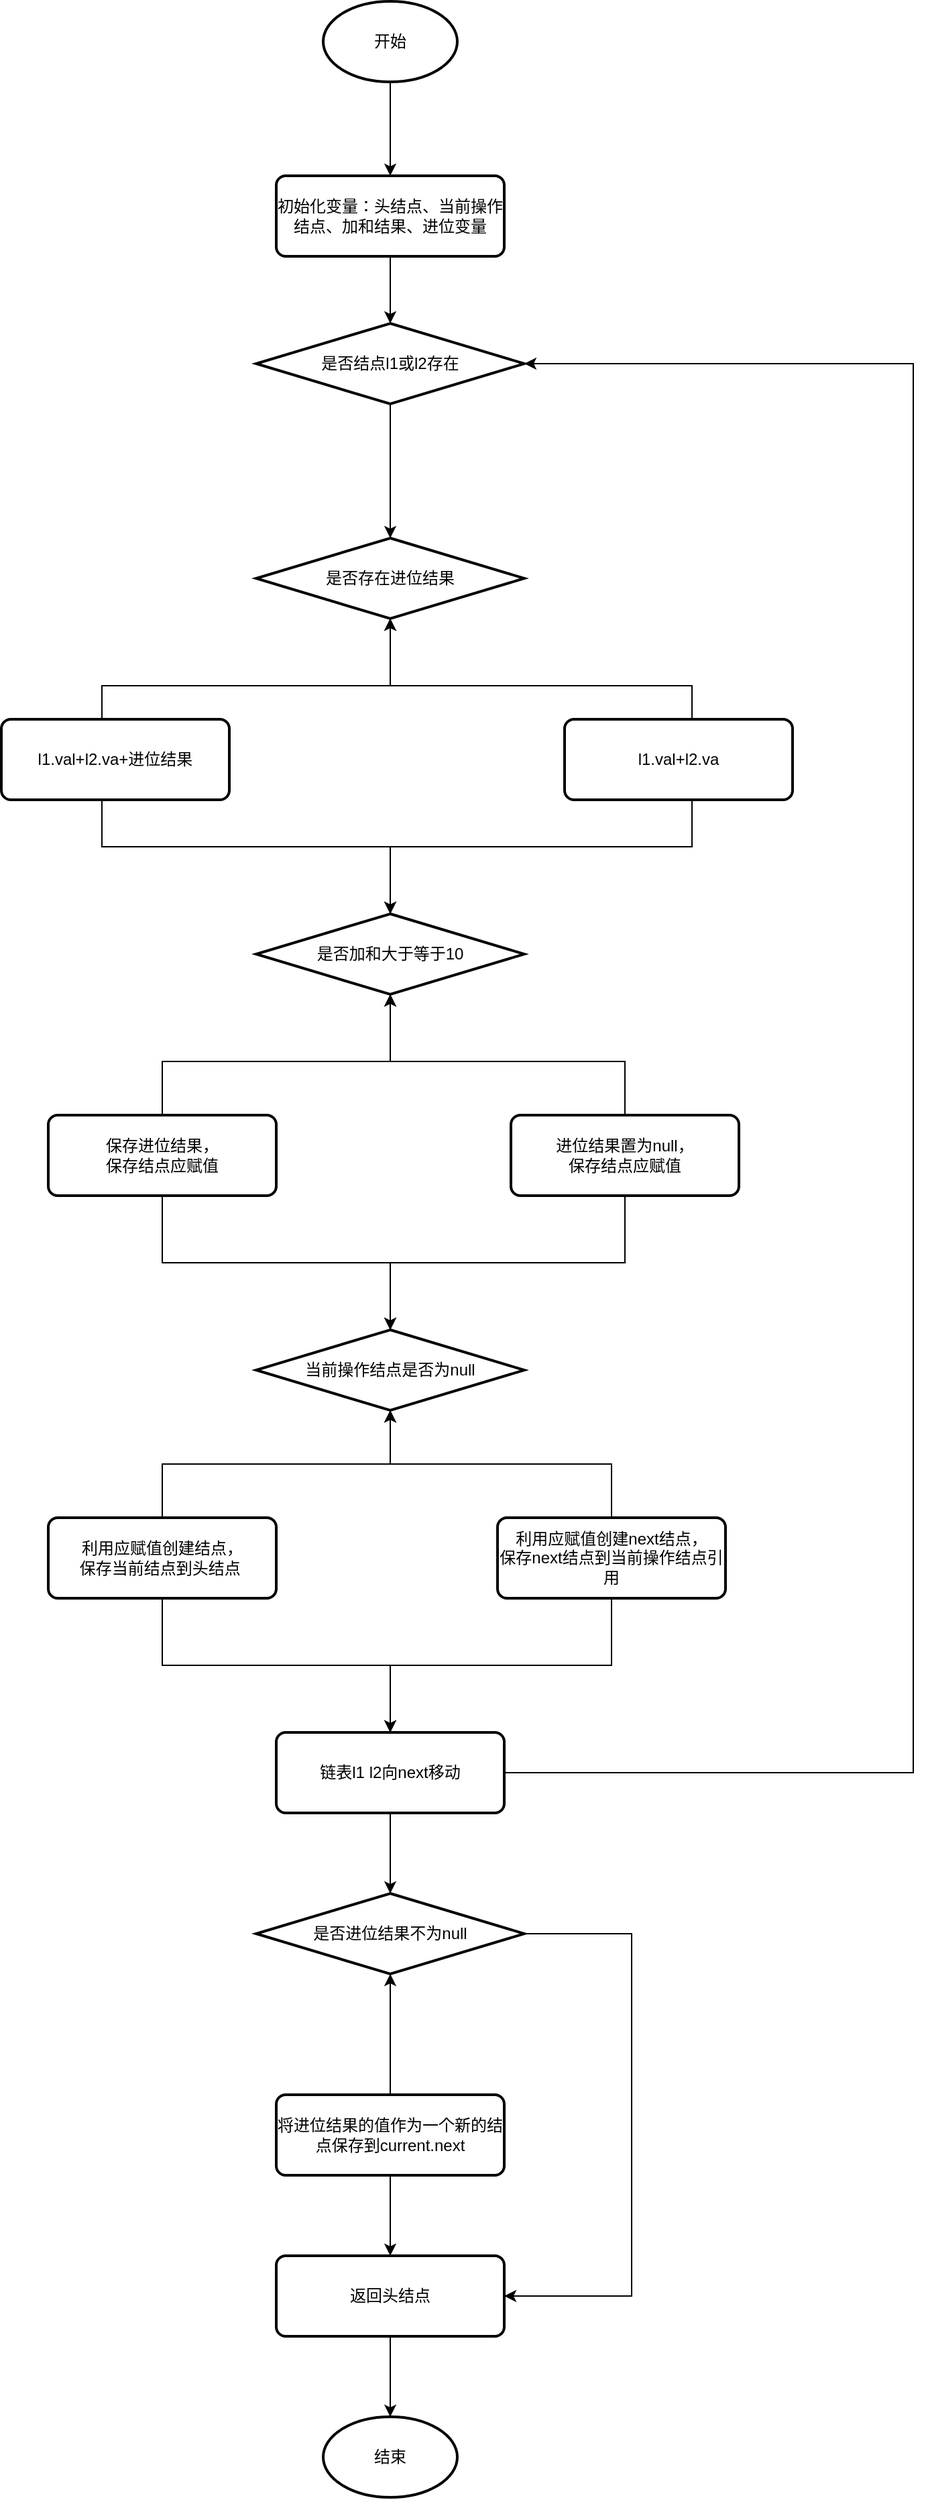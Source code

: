<mxfile version="13.3.8" type="github">
  <diagram id="BN7kaqMvyQ_q2BNuT8dN" name="Page-1">
    <mxGraphModel dx="1221" dy="688" grid="1" gridSize="10" guides="1" tooltips="1" connect="1" arrows="1" fold="1" page="1" pageScale="1" pageWidth="827" pageHeight="1169" math="0" shadow="0">
      <root>
        <mxCell id="0" />
        <mxCell id="1" parent="0" />
        <mxCell id="5tXUFx5ya4Q-1K_TDCNB-42" style="edgeStyle=orthogonalEdgeStyle;rounded=0;orthogonalLoop=1;jettySize=auto;html=1;entryX=0.5;entryY=0;entryDx=0;entryDy=0;" edge="1" parent="1" source="5tXUFx5ya4Q-1K_TDCNB-1" target="5tXUFx5ya4Q-1K_TDCNB-4">
          <mxGeometry relative="1" as="geometry" />
        </mxCell>
        <mxCell id="5tXUFx5ya4Q-1K_TDCNB-1" value="开始" style="strokeWidth=2;html=1;shape=mxgraph.flowchart.start_1;whiteSpace=wrap;" vertex="1" parent="1">
          <mxGeometry x="330" y="50" width="100" height="60" as="geometry" />
        </mxCell>
        <mxCell id="5tXUFx5ya4Q-1K_TDCNB-2" value="结束" style="strokeWidth=2;html=1;shape=mxgraph.flowchart.start_1;whiteSpace=wrap;" vertex="1" parent="1">
          <mxGeometry x="330" y="1850" width="100" height="60" as="geometry" />
        </mxCell>
        <mxCell id="5tXUFx5ya4Q-1K_TDCNB-20" style="edgeStyle=orthogonalEdgeStyle;rounded=0;orthogonalLoop=1;jettySize=auto;html=1;entryX=0.5;entryY=0;entryDx=0;entryDy=0;entryPerimeter=0;" edge="1" parent="1" source="5tXUFx5ya4Q-1K_TDCNB-4" target="5tXUFx5ya4Q-1K_TDCNB-6">
          <mxGeometry relative="1" as="geometry" />
        </mxCell>
        <mxCell id="5tXUFx5ya4Q-1K_TDCNB-4" value="初始化变量：头结点、当前操作结点、加和结果、进位变量" style="rounded=1;whiteSpace=wrap;html=1;absoluteArcSize=1;arcSize=14;strokeWidth=2;" vertex="1" parent="1">
          <mxGeometry x="295" y="180" width="170" height="60" as="geometry" />
        </mxCell>
        <mxCell id="5tXUFx5ya4Q-1K_TDCNB-21" style="edgeStyle=orthogonalEdgeStyle;rounded=0;orthogonalLoop=1;jettySize=auto;html=1;entryX=0.5;entryY=0;entryDx=0;entryDy=0;entryPerimeter=0;" edge="1" parent="1" source="5tXUFx5ya4Q-1K_TDCNB-6" target="5tXUFx5ya4Q-1K_TDCNB-7">
          <mxGeometry relative="1" as="geometry" />
        </mxCell>
        <mxCell id="5tXUFx5ya4Q-1K_TDCNB-6" value="是否结点l1或l2存在" style="strokeWidth=2;html=1;shape=mxgraph.flowchart.decision;whiteSpace=wrap;" vertex="1" parent="1">
          <mxGeometry x="280" y="290" width="200" height="60" as="geometry" />
        </mxCell>
        <mxCell id="5tXUFx5ya4Q-1K_TDCNB-7" value="是否存在进位结果" style="strokeWidth=2;html=1;shape=mxgraph.flowchart.decision;whiteSpace=wrap;" vertex="1" parent="1">
          <mxGeometry x="280" y="450" width="200" height="60" as="geometry" />
        </mxCell>
        <mxCell id="5tXUFx5ya4Q-1K_TDCNB-30" style="edgeStyle=orthogonalEdgeStyle;rounded=0;orthogonalLoop=1;jettySize=auto;html=1;entryX=0.5;entryY=1;entryDx=0;entryDy=0;entryPerimeter=0;" edge="1" parent="1" source="5tXUFx5ya4Q-1K_TDCNB-8" target="5tXUFx5ya4Q-1K_TDCNB-7">
          <mxGeometry relative="1" as="geometry">
            <mxPoint x="230" y="520" as="targetPoint" />
            <Array as="points">
              <mxPoint x="165" y="560" />
              <mxPoint x="380" y="560" />
            </Array>
          </mxGeometry>
        </mxCell>
        <mxCell id="5tXUFx5ya4Q-1K_TDCNB-32" style="edgeStyle=orthogonalEdgeStyle;rounded=0;orthogonalLoop=1;jettySize=auto;html=1;entryX=0.5;entryY=0;entryDx=0;entryDy=0;entryPerimeter=0;" edge="1" parent="1" source="5tXUFx5ya4Q-1K_TDCNB-8" target="5tXUFx5ya4Q-1K_TDCNB-9">
          <mxGeometry relative="1" as="geometry">
            <mxPoint x="230" y="710" as="targetPoint" />
            <Array as="points">
              <mxPoint x="165" y="680" />
              <mxPoint x="380" y="680" />
            </Array>
          </mxGeometry>
        </mxCell>
        <mxCell id="5tXUFx5ya4Q-1K_TDCNB-8" value="l1.val+l2.va+进位结果" style="rounded=1;whiteSpace=wrap;html=1;absoluteArcSize=1;arcSize=14;strokeWidth=2;" vertex="1" parent="1">
          <mxGeometry x="90" y="585" width="170" height="60" as="geometry" />
        </mxCell>
        <mxCell id="5tXUFx5ya4Q-1K_TDCNB-9" value="是否加和大于等于10" style="strokeWidth=2;html=1;shape=mxgraph.flowchart.decision;whiteSpace=wrap;" vertex="1" parent="1">
          <mxGeometry x="280" y="730" width="200" height="60" as="geometry" />
        </mxCell>
        <mxCell id="5tXUFx5ya4Q-1K_TDCNB-29" style="edgeStyle=orthogonalEdgeStyle;rounded=0;orthogonalLoop=1;jettySize=auto;html=1;entryX=0.5;entryY=1;entryDx=0;entryDy=0;entryPerimeter=0;" edge="1" parent="1" source="5tXUFx5ya4Q-1K_TDCNB-10" target="5tXUFx5ya4Q-1K_TDCNB-9">
          <mxGeometry relative="1" as="geometry">
            <Array as="points">
              <mxPoint x="210" y="840" />
              <mxPoint x="380" y="840" />
            </Array>
          </mxGeometry>
        </mxCell>
        <mxCell id="5tXUFx5ya4Q-1K_TDCNB-35" style="edgeStyle=orthogonalEdgeStyle;rounded=0;orthogonalLoop=1;jettySize=auto;html=1;" edge="1" parent="1" source="5tXUFx5ya4Q-1K_TDCNB-10" target="5tXUFx5ya4Q-1K_TDCNB-13">
          <mxGeometry relative="1" as="geometry" />
        </mxCell>
        <mxCell id="5tXUFx5ya4Q-1K_TDCNB-10" value="保存进位结果，&lt;br&gt;保存结点应赋值" style="rounded=1;whiteSpace=wrap;html=1;absoluteArcSize=1;arcSize=14;strokeWidth=2;" vertex="1" parent="1">
          <mxGeometry x="125" y="880" width="170" height="60" as="geometry" />
        </mxCell>
        <mxCell id="5tXUFx5ya4Q-1K_TDCNB-34" style="edgeStyle=orthogonalEdgeStyle;rounded=0;orthogonalLoop=1;jettySize=auto;html=1;entryX=0.5;entryY=1;entryDx=0;entryDy=0;entryPerimeter=0;" edge="1" parent="1" source="5tXUFx5ya4Q-1K_TDCNB-11" target="5tXUFx5ya4Q-1K_TDCNB-9">
          <mxGeometry relative="1" as="geometry">
            <mxPoint x="480" y="800" as="targetPoint" />
            <Array as="points">
              <mxPoint x="555" y="840" />
              <mxPoint x="380" y="840" />
            </Array>
          </mxGeometry>
        </mxCell>
        <mxCell id="5tXUFx5ya4Q-1K_TDCNB-36" style="edgeStyle=orthogonalEdgeStyle;rounded=0;orthogonalLoop=1;jettySize=auto;html=1;entryX=0.5;entryY=0;entryDx=0;entryDy=0;entryPerimeter=0;" edge="1" parent="1" source="5tXUFx5ya4Q-1K_TDCNB-11" target="5tXUFx5ya4Q-1K_TDCNB-13">
          <mxGeometry relative="1" as="geometry" />
        </mxCell>
        <mxCell id="5tXUFx5ya4Q-1K_TDCNB-11" value="进位结果置为null，&lt;br&gt;保存结点应赋值" style="rounded=1;whiteSpace=wrap;html=1;absoluteArcSize=1;arcSize=14;strokeWidth=2;" vertex="1" parent="1">
          <mxGeometry x="470" y="880" width="170" height="60" as="geometry" />
        </mxCell>
        <mxCell id="5tXUFx5ya4Q-1K_TDCNB-13" value="当前操作结点是否为null" style="strokeWidth=2;html=1;shape=mxgraph.flowchart.decision;whiteSpace=wrap;" vertex="1" parent="1">
          <mxGeometry x="280" y="1040" width="200" height="60" as="geometry" />
        </mxCell>
        <mxCell id="5tXUFx5ya4Q-1K_TDCNB-37" style="edgeStyle=orthogonalEdgeStyle;rounded=0;orthogonalLoop=1;jettySize=auto;html=1;" edge="1" parent="1" source="5tXUFx5ya4Q-1K_TDCNB-16" target="5tXUFx5ya4Q-1K_TDCNB-13">
          <mxGeometry relative="1" as="geometry" />
        </mxCell>
        <mxCell id="5tXUFx5ya4Q-1K_TDCNB-39" style="edgeStyle=orthogonalEdgeStyle;rounded=0;orthogonalLoop=1;jettySize=auto;html=1;" edge="1" parent="1" source="5tXUFx5ya4Q-1K_TDCNB-16" target="5tXUFx5ya4Q-1K_TDCNB-18">
          <mxGeometry relative="1" as="geometry" />
        </mxCell>
        <mxCell id="5tXUFx5ya4Q-1K_TDCNB-16" value="利用应赋值创建结点，&lt;br&gt;保存当前结点到头结点&amp;nbsp;" style="rounded=1;whiteSpace=wrap;html=1;absoluteArcSize=1;arcSize=14;strokeWidth=2;" vertex="1" parent="1">
          <mxGeometry x="125" y="1180" width="170" height="60" as="geometry" />
        </mxCell>
        <mxCell id="5tXUFx5ya4Q-1K_TDCNB-38" style="edgeStyle=orthogonalEdgeStyle;rounded=0;orthogonalLoop=1;jettySize=auto;html=1;entryX=0.5;entryY=1;entryDx=0;entryDy=0;entryPerimeter=0;" edge="1" parent="1" source="5tXUFx5ya4Q-1K_TDCNB-17" target="5tXUFx5ya4Q-1K_TDCNB-13">
          <mxGeometry relative="1" as="geometry" />
        </mxCell>
        <mxCell id="5tXUFx5ya4Q-1K_TDCNB-40" style="edgeStyle=orthogonalEdgeStyle;rounded=0;orthogonalLoop=1;jettySize=auto;html=1;" edge="1" parent="1" source="5tXUFx5ya4Q-1K_TDCNB-17" target="5tXUFx5ya4Q-1K_TDCNB-18">
          <mxGeometry relative="1" as="geometry" />
        </mxCell>
        <mxCell id="5tXUFx5ya4Q-1K_TDCNB-17" value="利用应赋值创建next结点，&lt;br&gt;保存next结点到当前操作结点引用" style="rounded=1;whiteSpace=wrap;html=1;absoluteArcSize=1;arcSize=14;strokeWidth=2;" vertex="1" parent="1">
          <mxGeometry x="460" y="1180" width="170" height="60" as="geometry" />
        </mxCell>
        <mxCell id="5tXUFx5ya4Q-1K_TDCNB-41" style="edgeStyle=orthogonalEdgeStyle;rounded=0;orthogonalLoop=1;jettySize=auto;html=1;entryX=1;entryY=0.5;entryDx=0;entryDy=0;entryPerimeter=0;" edge="1" parent="1" source="5tXUFx5ya4Q-1K_TDCNB-18" target="5tXUFx5ya4Q-1K_TDCNB-6">
          <mxGeometry relative="1" as="geometry">
            <mxPoint x="760" y="320" as="targetPoint" />
            <Array as="points">
              <mxPoint x="770" y="1370" />
              <mxPoint x="770" y="320" />
            </Array>
          </mxGeometry>
        </mxCell>
        <mxCell id="5tXUFx5ya4Q-1K_TDCNB-50" style="edgeStyle=orthogonalEdgeStyle;rounded=0;orthogonalLoop=1;jettySize=auto;html=1;entryX=0.5;entryY=0;entryDx=0;entryDy=0;entryPerimeter=0;" edge="1" parent="1" source="5tXUFx5ya4Q-1K_TDCNB-18" target="5tXUFx5ya4Q-1K_TDCNB-44">
          <mxGeometry relative="1" as="geometry" />
        </mxCell>
        <mxCell id="5tXUFx5ya4Q-1K_TDCNB-18" value="链表l1 l2向next移动" style="rounded=1;whiteSpace=wrap;html=1;absoluteArcSize=1;arcSize=14;strokeWidth=2;" vertex="1" parent="1">
          <mxGeometry x="295" y="1340" width="170" height="60" as="geometry" />
        </mxCell>
        <mxCell id="5tXUFx5ya4Q-1K_TDCNB-31" style="edgeStyle=orthogonalEdgeStyle;rounded=0;orthogonalLoop=1;jettySize=auto;html=1;entryX=0.5;entryY=1;entryDx=0;entryDy=0;entryPerimeter=0;" edge="1" parent="1" source="5tXUFx5ya4Q-1K_TDCNB-19" target="5tXUFx5ya4Q-1K_TDCNB-7">
          <mxGeometry relative="1" as="geometry">
            <mxPoint x="530" y="520" as="targetPoint" />
            <Array as="points">
              <mxPoint x="605" y="560" />
              <mxPoint x="380" y="560" />
            </Array>
          </mxGeometry>
        </mxCell>
        <mxCell id="5tXUFx5ya4Q-1K_TDCNB-33" style="edgeStyle=orthogonalEdgeStyle;rounded=0;orthogonalLoop=1;jettySize=auto;html=1;entryX=0.5;entryY=0;entryDx=0;entryDy=0;entryPerimeter=0;" edge="1" parent="1" source="5tXUFx5ya4Q-1K_TDCNB-19" target="5tXUFx5ya4Q-1K_TDCNB-9">
          <mxGeometry relative="1" as="geometry">
            <mxPoint x="530" y="710" as="targetPoint" />
            <Array as="points">
              <mxPoint x="605" y="680" />
              <mxPoint x="380" y="680" />
            </Array>
          </mxGeometry>
        </mxCell>
        <mxCell id="5tXUFx5ya4Q-1K_TDCNB-19" value="l1.val+l2.va" style="rounded=1;whiteSpace=wrap;html=1;absoluteArcSize=1;arcSize=14;strokeWidth=2;" vertex="1" parent="1">
          <mxGeometry x="510" y="585" width="170" height="60" as="geometry" />
        </mxCell>
        <mxCell id="5tXUFx5ya4Q-1K_TDCNB-55" style="edgeStyle=orthogonalEdgeStyle;rounded=0;orthogonalLoop=1;jettySize=auto;html=1;entryX=1;entryY=0.5;entryDx=0;entryDy=0;" edge="1" parent="1" source="5tXUFx5ya4Q-1K_TDCNB-44" target="5tXUFx5ya4Q-1K_TDCNB-52">
          <mxGeometry relative="1" as="geometry">
            <mxPoint x="550" y="1760" as="targetPoint" />
            <Array as="points">
              <mxPoint x="560" y="1490" />
              <mxPoint x="560" y="1760" />
            </Array>
          </mxGeometry>
        </mxCell>
        <mxCell id="5tXUFx5ya4Q-1K_TDCNB-44" value="是否进位结果不为null" style="strokeWidth=2;html=1;shape=mxgraph.flowchart.decision;whiteSpace=wrap;" vertex="1" parent="1">
          <mxGeometry x="280" y="1460" width="200" height="60" as="geometry" />
        </mxCell>
        <mxCell id="5tXUFx5ya4Q-1K_TDCNB-45" style="edgeStyle=orthogonalEdgeStyle;rounded=0;orthogonalLoop=1;jettySize=auto;html=1;" edge="1" parent="1" source="5tXUFx5ya4Q-1K_TDCNB-46" target="5tXUFx5ya4Q-1K_TDCNB-44">
          <mxGeometry relative="1" as="geometry" />
        </mxCell>
        <mxCell id="5tXUFx5ya4Q-1K_TDCNB-53" style="edgeStyle=orthogonalEdgeStyle;rounded=0;orthogonalLoop=1;jettySize=auto;html=1;" edge="1" parent="1" source="5tXUFx5ya4Q-1K_TDCNB-46" target="5tXUFx5ya4Q-1K_TDCNB-52">
          <mxGeometry relative="1" as="geometry" />
        </mxCell>
        <mxCell id="5tXUFx5ya4Q-1K_TDCNB-46" value="将进位结果的值作为一个新的结点保存到current.next" style="rounded=1;whiteSpace=wrap;html=1;absoluteArcSize=1;arcSize=14;strokeWidth=2;" vertex="1" parent="1">
          <mxGeometry x="295" y="1610" width="170" height="60" as="geometry" />
        </mxCell>
        <mxCell id="5tXUFx5ya4Q-1K_TDCNB-54" style="edgeStyle=orthogonalEdgeStyle;rounded=0;orthogonalLoop=1;jettySize=auto;html=1;entryX=0.5;entryY=0;entryDx=0;entryDy=0;entryPerimeter=0;" edge="1" parent="1" source="5tXUFx5ya4Q-1K_TDCNB-52" target="5tXUFx5ya4Q-1K_TDCNB-2">
          <mxGeometry relative="1" as="geometry" />
        </mxCell>
        <mxCell id="5tXUFx5ya4Q-1K_TDCNB-52" value="返回头结点" style="rounded=1;whiteSpace=wrap;html=1;absoluteArcSize=1;arcSize=14;strokeWidth=2;" vertex="1" parent="1">
          <mxGeometry x="295" y="1730" width="170" height="60" as="geometry" />
        </mxCell>
      </root>
    </mxGraphModel>
  </diagram>
</mxfile>
